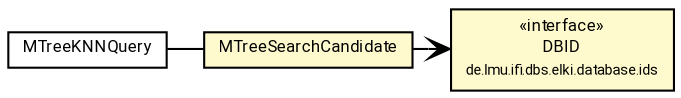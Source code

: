 #!/usr/local/bin/dot
#
# Class diagram 
# Generated by UMLGraph version R5_7_2-60-g0e99a6 (http://www.spinellis.gr/umlgraph/)
#

digraph G {
	graph [fontnames="svg"]
	edge [fontname="Roboto",fontsize=7,labelfontname="Roboto",labelfontsize=7,color="black"];
	node [fontname="Roboto",fontcolor="black",fontsize=8,shape=plaintext,margin=0,width=0,height=0];
	nodesep=0.15;
	ranksep=0.25;
	rankdir=LR;
	// de.lmu.ifi.dbs.elki.database.ids.DBID
	c6727706 [label=<<table title="de.lmu.ifi.dbs.elki.database.ids.DBID" border="0" cellborder="1" cellspacing="0" cellpadding="2" bgcolor="LemonChiffon" href="../../../../../database/ids/DBID.html" target="_parent">
		<tr><td><table border="0" cellspacing="0" cellpadding="1">
		<tr><td align="center" balign="center"> &#171;interface&#187; </td></tr>
		<tr><td align="center" balign="center"> <font face="Roboto">DBID</font> </td></tr>
		<tr><td align="center" balign="center"> <font face="Roboto" point-size="7.0">de.lmu.ifi.dbs.elki.database.ids</font> </td></tr>
		</table></td></tr>
		</table>>, URL="../../../../../database/ids/DBID.html"];
	// de.lmu.ifi.dbs.elki.index.tree.metrical.mtreevariants.query.MTreeKNNQuery<O>
	c6728785 [label=<<table title="de.lmu.ifi.dbs.elki.index.tree.metrical.mtreevariants.query.MTreeKNNQuery" border="0" cellborder="1" cellspacing="0" cellpadding="2" href="MTreeKNNQuery.html" target="_parent">
		<tr><td><table border="0" cellspacing="0" cellpadding="1">
		<tr><td align="center" balign="center"> <font face="Roboto">MTreeKNNQuery</font> </td></tr>
		</table></td></tr>
		</table>>, URL="MTreeKNNQuery.html"];
	// de.lmu.ifi.dbs.elki.index.tree.metrical.mtreevariants.query.MTreeSearchCandidate
	c6728788 [label=<<table title="de.lmu.ifi.dbs.elki.index.tree.metrical.mtreevariants.query.MTreeSearchCandidate" border="0" cellborder="1" cellspacing="0" cellpadding="2" bgcolor="lemonChiffon" href="MTreeSearchCandidate.html" target="_parent">
		<tr><td><table border="0" cellspacing="0" cellpadding="1">
		<tr><td align="center" balign="center"> <font face="Roboto">MTreeSearchCandidate</font> </td></tr>
		</table></td></tr>
		</table>>, URL="MTreeSearchCandidate.html"];
	// de.lmu.ifi.dbs.elki.index.tree.metrical.mtreevariants.query.MTreeKNNQuery<O> assoc de.lmu.ifi.dbs.elki.index.tree.metrical.mtreevariants.query.MTreeSearchCandidate
	c6728785 -> c6728788 [arrowhead=none,weight=2];
	// de.lmu.ifi.dbs.elki.index.tree.metrical.mtreevariants.query.MTreeSearchCandidate navassoc de.lmu.ifi.dbs.elki.database.ids.DBID
	c6728788 -> c6727706 [arrowhead=open,weight=1];
}

